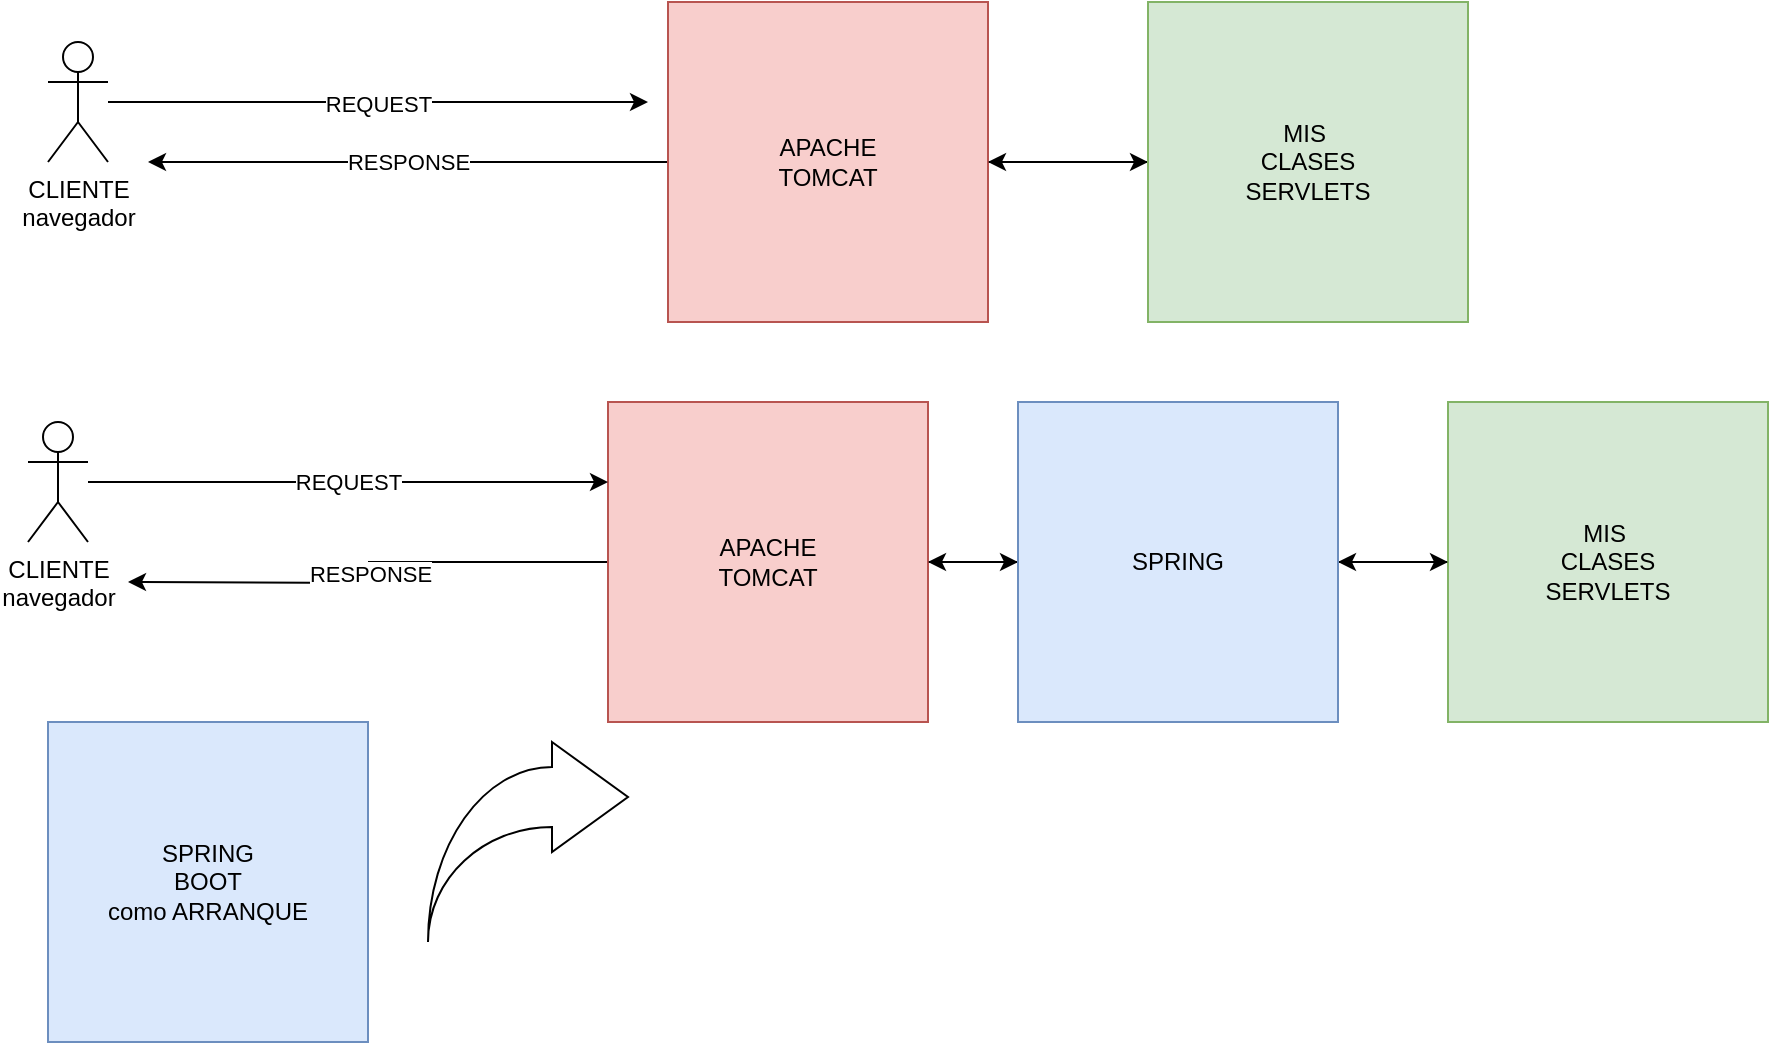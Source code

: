 <mxfile version="14.6.13" type="device"><diagram id="snRtAVisIhhUjwo0AHAE" name="Página-1"><mxGraphModel dx="1422" dy="822" grid="1" gridSize="10" guides="1" tooltips="1" connect="1" arrows="1" fold="1" page="1" pageScale="1" pageWidth="1169" pageHeight="827" math="0" shadow="0"><root><mxCell id="0"/><mxCell id="1" parent="0"/><mxCell id="LYt9CuMpZyavGk9h8Bt_-8" value="REQUEST" style="edgeStyle=orthogonalEdgeStyle;rounded=0;orthogonalLoop=1;jettySize=auto;html=1;" edge="1" parent="1" source="LYt9CuMpZyavGk9h8Bt_-1"><mxGeometry relative="1" as="geometry"><mxPoint x="400" y="330" as="targetPoint"/></mxGeometry></mxCell><mxCell id="LYt9CuMpZyavGk9h8Bt_-1" value="CLIENTE&lt;br&gt;navegador" style="shape=umlActor;verticalLabelPosition=bottom;verticalAlign=top;html=1;outlineConnect=0;" vertex="1" parent="1"><mxGeometry x="100" y="300" width="30" height="60" as="geometry"/></mxCell><mxCell id="LYt9CuMpZyavGk9h8Bt_-9" style="edgeStyle=orthogonalEdgeStyle;rounded=0;orthogonalLoop=1;jettySize=auto;html=1;entryX=0;entryY=0.5;entryDx=0;entryDy=0;" edge="1" parent="1" source="LYt9CuMpZyavGk9h8Bt_-2" target="LYt9CuMpZyavGk9h8Bt_-3"><mxGeometry relative="1" as="geometry"/></mxCell><mxCell id="LYt9CuMpZyavGk9h8Bt_-11" value="RESPONSE" style="edgeStyle=orthogonalEdgeStyle;rounded=0;orthogonalLoop=1;jettySize=auto;html=1;" edge="1" parent="1" source="LYt9CuMpZyavGk9h8Bt_-2"><mxGeometry relative="1" as="geometry"><mxPoint x="150" y="360" as="targetPoint"/></mxGeometry></mxCell><mxCell id="LYt9CuMpZyavGk9h8Bt_-2" value="APACHE&lt;br&gt;TOMCAT" style="whiteSpace=wrap;html=1;aspect=fixed;fillColor=#f8cecc;strokeColor=#b85450;" vertex="1" parent="1"><mxGeometry x="410" y="280" width="160" height="160" as="geometry"/></mxCell><mxCell id="LYt9CuMpZyavGk9h8Bt_-10" style="edgeStyle=orthogonalEdgeStyle;rounded=0;orthogonalLoop=1;jettySize=auto;html=1;entryX=1;entryY=0.5;entryDx=0;entryDy=0;" edge="1" parent="1" source="LYt9CuMpZyavGk9h8Bt_-3" target="LYt9CuMpZyavGk9h8Bt_-2"><mxGeometry relative="1" as="geometry"/></mxCell><mxCell id="LYt9CuMpZyavGk9h8Bt_-3" value="MIS&amp;nbsp;&lt;br&gt;CLASES&lt;br&gt;SERVLETS" style="whiteSpace=wrap;html=1;aspect=fixed;fillColor=#d5e8d4;strokeColor=#82b366;" vertex="1" parent="1"><mxGeometry x="650" y="280" width="160" height="160" as="geometry"/></mxCell><mxCell id="LYt9CuMpZyavGk9h8Bt_-15" style="edgeStyle=orthogonalEdgeStyle;rounded=0;orthogonalLoop=1;jettySize=auto;html=1;entryX=0;entryY=0.5;entryDx=0;entryDy=0;" edge="1" parent="1" source="LYt9CuMpZyavGk9h8Bt_-5" target="LYt9CuMpZyavGk9h8Bt_-7"><mxGeometry relative="1" as="geometry"/></mxCell><mxCell id="LYt9CuMpZyavGk9h8Bt_-19" value="RESPONSE" style="edgeStyle=orthogonalEdgeStyle;rounded=0;orthogonalLoop=1;jettySize=auto;html=1;" edge="1" parent="1" source="LYt9CuMpZyavGk9h8Bt_-5"><mxGeometry relative="1" as="geometry"><mxPoint x="140" y="570" as="targetPoint"/></mxGeometry></mxCell><mxCell id="LYt9CuMpZyavGk9h8Bt_-5" value="APACHE&lt;br&gt;TOMCAT" style="whiteSpace=wrap;html=1;aspect=fixed;fillColor=#f8cecc;strokeColor=#b85450;" vertex="1" parent="1"><mxGeometry x="380" y="480" width="160" height="160" as="geometry"/></mxCell><mxCell id="LYt9CuMpZyavGk9h8Bt_-17" style="edgeStyle=orthogonalEdgeStyle;rounded=0;orthogonalLoop=1;jettySize=auto;html=1;entryX=1;entryY=0.5;entryDx=0;entryDy=0;" edge="1" parent="1" source="LYt9CuMpZyavGk9h8Bt_-6" target="LYt9CuMpZyavGk9h8Bt_-7"><mxGeometry relative="1" as="geometry"/></mxCell><mxCell id="LYt9CuMpZyavGk9h8Bt_-6" value="MIS&amp;nbsp;&lt;br&gt;CLASES&lt;br&gt;SERVLETS" style="whiteSpace=wrap;html=1;aspect=fixed;fillColor=#d5e8d4;strokeColor=#82b366;" vertex="1" parent="1"><mxGeometry x="800" y="480" width="160" height="160" as="geometry"/></mxCell><mxCell id="LYt9CuMpZyavGk9h8Bt_-16" style="edgeStyle=orthogonalEdgeStyle;rounded=0;orthogonalLoop=1;jettySize=auto;html=1;" edge="1" parent="1" source="LYt9CuMpZyavGk9h8Bt_-7" target="LYt9CuMpZyavGk9h8Bt_-6"><mxGeometry relative="1" as="geometry"/></mxCell><mxCell id="LYt9CuMpZyavGk9h8Bt_-18" style="edgeStyle=orthogonalEdgeStyle;rounded=0;orthogonalLoop=1;jettySize=auto;html=1;entryX=1;entryY=0.5;entryDx=0;entryDy=0;" edge="1" parent="1" source="LYt9CuMpZyavGk9h8Bt_-7" target="LYt9CuMpZyavGk9h8Bt_-5"><mxGeometry relative="1" as="geometry"/></mxCell><mxCell id="LYt9CuMpZyavGk9h8Bt_-7" value="SPRING" style="whiteSpace=wrap;html=1;aspect=fixed;fillColor=#dae8fc;strokeColor=#6c8ebf;" vertex="1" parent="1"><mxGeometry x="585" y="480" width="160" height="160" as="geometry"/></mxCell><mxCell id="LYt9CuMpZyavGk9h8Bt_-14" value="REQUEST" style="edgeStyle=orthogonalEdgeStyle;rounded=0;orthogonalLoop=1;jettySize=auto;html=1;entryX=0;entryY=0.25;entryDx=0;entryDy=0;" edge="1" parent="1" source="LYt9CuMpZyavGk9h8Bt_-13" target="LYt9CuMpZyavGk9h8Bt_-5"><mxGeometry relative="1" as="geometry"/></mxCell><mxCell id="LYt9CuMpZyavGk9h8Bt_-13" value="CLIENTE&lt;br&gt;navegador" style="shape=umlActor;verticalLabelPosition=bottom;verticalAlign=top;html=1;outlineConnect=0;" vertex="1" parent="1"><mxGeometry x="90" y="490" width="30" height="60" as="geometry"/></mxCell><mxCell id="LYt9CuMpZyavGk9h8Bt_-21" value="SPRING&lt;br&gt;BOOT&lt;br&gt;como ARRANQUE" style="whiteSpace=wrap;html=1;aspect=fixed;fillColor=#dae8fc;strokeColor=#6c8ebf;" vertex="1" parent="1"><mxGeometry x="100" y="640" width="160" height="160" as="geometry"/></mxCell><mxCell id="LYt9CuMpZyavGk9h8Bt_-22" value="" style="html=1;shadow=0;dashed=0;align=center;verticalAlign=middle;shape=mxgraph.arrows2.jumpInArrow;dy=15;dx=38;arrowHead=55;" vertex="1" parent="1"><mxGeometry x="290" y="650" width="100" height="100" as="geometry"/></mxCell></root></mxGraphModel></diagram></mxfile>